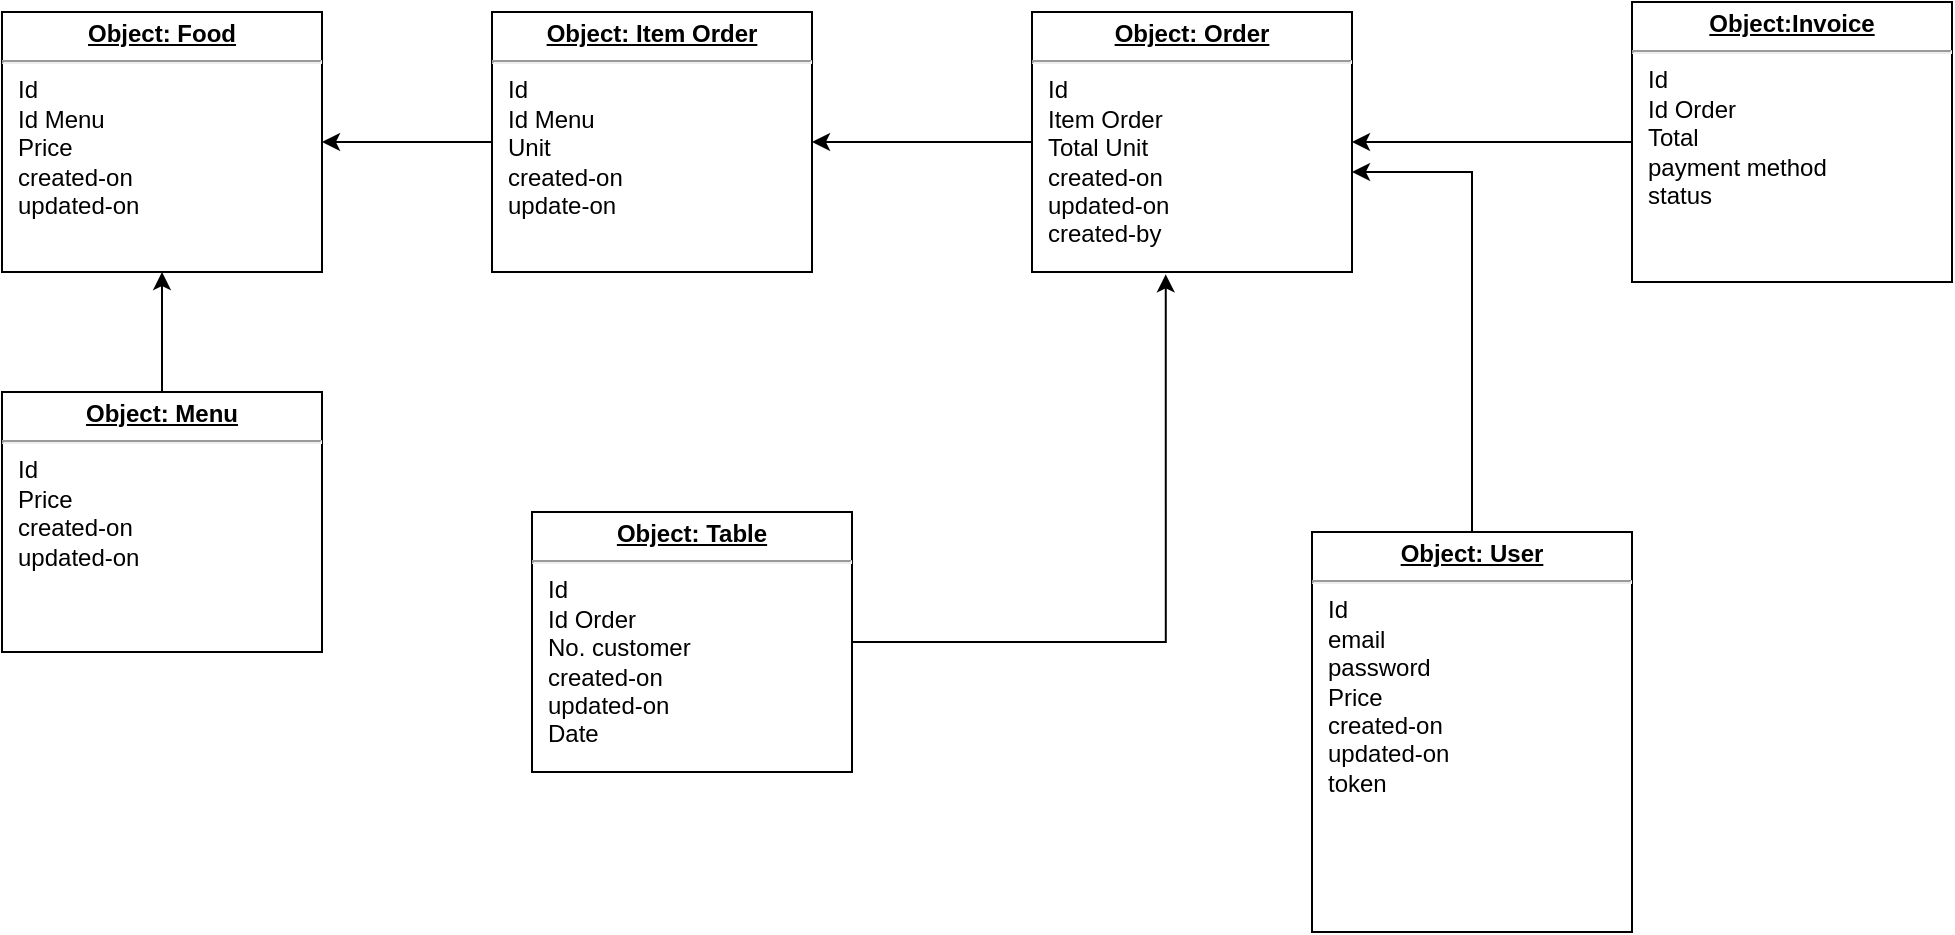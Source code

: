 <mxfile version="18.2.0" type="github">
  <diagram id="PrGJMtJIO_58kvEwNgsd" name="Page-1">
    <mxGraphModel dx="1138" dy="706" grid="1" gridSize="10" guides="1" tooltips="1" connect="1" arrows="1" fold="1" page="1" pageScale="1" pageWidth="850" pageHeight="1100" math="0" shadow="0">
      <root>
        <mxCell id="0" />
        <mxCell id="1" parent="0" />
        <mxCell id="ue5UHZWjUcVlfZC0Tfh5-57" value="&lt;p style=&quot;margin:0px;margin-top:4px;text-align:center;text-decoration:underline;&quot;&gt;&lt;b&gt;Object: Food&lt;/b&gt;&lt;/p&gt;&lt;hr&gt;&lt;p style=&quot;margin:0px;margin-left:8px;&quot;&gt;Id&lt;/p&gt;&lt;p style=&quot;margin:0px;margin-left:8px;&quot;&gt;Id Menu&lt;/p&gt;&lt;p style=&quot;margin:0px;margin-left:8px;&quot;&gt;Price&lt;/p&gt;&lt;p style=&quot;margin:0px;margin-left:8px;&quot;&gt;created-on&lt;/p&gt;&lt;p style=&quot;margin:0px;margin-left:8px;&quot;&gt;updated-on&lt;/p&gt;" style="verticalAlign=top;align=left;overflow=fill;fontSize=12;fontFamily=Helvetica;html=1;" vertex="1" parent="1">
          <mxGeometry x="265" y="120" width="160" height="130" as="geometry" />
        </mxCell>
        <mxCell id="ue5UHZWjUcVlfZC0Tfh5-59" style="edgeStyle=orthogonalEdgeStyle;rounded=0;orthogonalLoop=1;jettySize=auto;html=1;entryX=0.5;entryY=1;entryDx=0;entryDy=0;" edge="1" parent="1" source="ue5UHZWjUcVlfZC0Tfh5-58" target="ue5UHZWjUcVlfZC0Tfh5-57">
          <mxGeometry relative="1" as="geometry" />
        </mxCell>
        <mxCell id="ue5UHZWjUcVlfZC0Tfh5-58" value="&lt;p style=&quot;margin:0px;margin-top:4px;text-align:center;text-decoration:underline;&quot;&gt;&lt;b&gt;Object: Menu&lt;/b&gt;&lt;/p&gt;&lt;hr&gt;&lt;p style=&quot;margin:0px;margin-left:8px;&quot;&gt;Id&lt;/p&gt;&lt;p style=&quot;margin:0px;margin-left:8px;&quot;&gt;Price&lt;/p&gt;&lt;p style=&quot;margin:0px;margin-left:8px;&quot;&gt;created-on&lt;/p&gt;&lt;p style=&quot;margin:0px;margin-left:8px;&quot;&gt;updated-on&lt;/p&gt;" style="verticalAlign=top;align=left;overflow=fill;fontSize=12;fontFamily=Helvetica;html=1;" vertex="1" parent="1">
          <mxGeometry x="265" y="310" width="160" height="130" as="geometry" />
        </mxCell>
        <mxCell id="ue5UHZWjUcVlfZC0Tfh5-65" style="edgeStyle=orthogonalEdgeStyle;rounded=0;orthogonalLoop=1;jettySize=auto;html=1;" edge="1" parent="1" source="ue5UHZWjUcVlfZC0Tfh5-60" target="ue5UHZWjUcVlfZC0Tfh5-57">
          <mxGeometry relative="1" as="geometry" />
        </mxCell>
        <mxCell id="ue5UHZWjUcVlfZC0Tfh5-60" value="&lt;p style=&quot;margin:0px;margin-top:4px;text-align:center;text-decoration:underline;&quot;&gt;&lt;b&gt;Object: Item Order&lt;/b&gt;&lt;/p&gt;&lt;hr&gt;&lt;p style=&quot;margin:0px;margin-left:8px;&quot;&gt;Id&lt;/p&gt;&lt;p style=&quot;margin:0px;margin-left:8px;&quot;&gt;Id Menu&lt;/p&gt;&lt;p style=&quot;margin:0px;margin-left:8px;&quot;&gt;Unit&lt;/p&gt;&lt;p style=&quot;margin:0px;margin-left:8px;&quot;&gt;created-on&lt;/p&gt;&lt;p style=&quot;margin:0px;margin-left:8px;&quot;&gt;update-on&lt;/p&gt;" style="verticalAlign=top;align=left;overflow=fill;fontSize=12;fontFamily=Helvetica;html=1;" vertex="1" parent="1">
          <mxGeometry x="510" y="120" width="160" height="130" as="geometry" />
        </mxCell>
        <mxCell id="ue5UHZWjUcVlfZC0Tfh5-66" style="edgeStyle=orthogonalEdgeStyle;rounded=0;orthogonalLoop=1;jettySize=auto;html=1;" edge="1" parent="1" source="ue5UHZWjUcVlfZC0Tfh5-61" target="ue5UHZWjUcVlfZC0Tfh5-60">
          <mxGeometry relative="1" as="geometry" />
        </mxCell>
        <mxCell id="ue5UHZWjUcVlfZC0Tfh5-61" value="&lt;p style=&quot;margin:0px;margin-top:4px;text-align:center;text-decoration:underline;&quot;&gt;&lt;b&gt;Object: Order&lt;/b&gt;&lt;/p&gt;&lt;hr&gt;&lt;p style=&quot;margin:0px;margin-left:8px;&quot;&gt;Id&lt;/p&gt;&lt;p style=&quot;margin:0px;margin-left:8px;&quot;&gt;Item Order&lt;/p&gt;&lt;p style=&quot;margin:0px;margin-left:8px;&quot;&gt;Total Unit&lt;/p&gt;&lt;p style=&quot;margin:0px;margin-left:8px;&quot;&gt;created-on&lt;/p&gt;&lt;p style=&quot;margin:0px;margin-left:8px;&quot;&gt;updated-on&lt;/p&gt;&lt;p style=&quot;margin:0px;margin-left:8px;&quot;&gt;created-by&lt;/p&gt;" style="verticalAlign=top;align=left;overflow=fill;fontSize=12;fontFamily=Helvetica;html=1;" vertex="1" parent="1">
          <mxGeometry x="780" y="120" width="160" height="130" as="geometry" />
        </mxCell>
        <mxCell id="ue5UHZWjUcVlfZC0Tfh5-68" style="edgeStyle=orthogonalEdgeStyle;rounded=0;orthogonalLoop=1;jettySize=auto;html=1;entryX=0.418;entryY=1.009;entryDx=0;entryDy=0;entryPerimeter=0;" edge="1" parent="1" source="ue5UHZWjUcVlfZC0Tfh5-62" target="ue5UHZWjUcVlfZC0Tfh5-61">
          <mxGeometry relative="1" as="geometry" />
        </mxCell>
        <mxCell id="ue5UHZWjUcVlfZC0Tfh5-62" value="&lt;p style=&quot;margin:0px;margin-top:4px;text-align:center;text-decoration:underline;&quot;&gt;&lt;b&gt;Object: Table&lt;/b&gt;&lt;/p&gt;&lt;hr&gt;&lt;p style=&quot;margin:0px;margin-left:8px;&quot;&gt;Id&lt;/p&gt;&lt;p style=&quot;margin:0px;margin-left:8px;&quot;&gt;Id Order&lt;/p&gt;&lt;p style=&quot;margin:0px;margin-left:8px;&quot;&gt;No. customer&lt;/p&gt;&lt;p style=&quot;margin:0px;margin-left:8px;&quot;&gt;created-on&lt;/p&gt;&lt;p style=&quot;margin:0px;margin-left:8px;&quot;&gt;updated-on&lt;/p&gt;&lt;p style=&quot;margin:0px;margin-left:8px;&quot;&gt;Date&lt;/p&gt;" style="verticalAlign=top;align=left;overflow=fill;fontSize=12;fontFamily=Helvetica;html=1;" vertex="1" parent="1">
          <mxGeometry x="530" y="370" width="160" height="130" as="geometry" />
        </mxCell>
        <mxCell id="ue5UHZWjUcVlfZC0Tfh5-67" style="edgeStyle=orthogonalEdgeStyle;rounded=0;orthogonalLoop=1;jettySize=auto;html=1;entryX=1;entryY=0.615;entryDx=0;entryDy=0;entryPerimeter=0;" edge="1" parent="1" source="ue5UHZWjUcVlfZC0Tfh5-63" target="ue5UHZWjUcVlfZC0Tfh5-61">
          <mxGeometry relative="1" as="geometry" />
        </mxCell>
        <mxCell id="ue5UHZWjUcVlfZC0Tfh5-63" value="&lt;p style=&quot;margin:0px;margin-top:4px;text-align:center;text-decoration:underline;&quot;&gt;&lt;b&gt;Object: User&lt;/b&gt;&lt;/p&gt;&lt;hr&gt;&lt;p style=&quot;margin:0px;margin-left:8px;&quot;&gt;Id&lt;/p&gt;&lt;p style=&quot;margin:0px;margin-left:8px;&quot;&gt;email&lt;/p&gt;&lt;p style=&quot;margin:0px;margin-left:8px;&quot;&gt;password&lt;/p&gt;&lt;p style=&quot;margin:0px;margin-left:8px;&quot;&gt;Price&lt;/p&gt;&lt;p style=&quot;margin:0px;margin-left:8px;&quot;&gt;created-on&lt;/p&gt;&lt;p style=&quot;margin:0px;margin-left:8px;&quot;&gt;updated-on&lt;/p&gt;&lt;p style=&quot;margin:0px;margin-left:8px;&quot;&gt;token&lt;/p&gt;" style="verticalAlign=top;align=left;overflow=fill;fontSize=12;fontFamily=Helvetica;html=1;" vertex="1" parent="1">
          <mxGeometry x="920" y="380" width="160" height="200" as="geometry" />
        </mxCell>
        <mxCell id="ue5UHZWjUcVlfZC0Tfh5-70" style="edgeStyle=orthogonalEdgeStyle;rounded=0;orthogonalLoop=1;jettySize=auto;html=1;entryX=1;entryY=0.5;entryDx=0;entryDy=0;" edge="1" parent="1" source="ue5UHZWjUcVlfZC0Tfh5-69" target="ue5UHZWjUcVlfZC0Tfh5-61">
          <mxGeometry relative="1" as="geometry" />
        </mxCell>
        <mxCell id="ue5UHZWjUcVlfZC0Tfh5-69" value="&lt;p style=&quot;margin:0px;margin-top:4px;text-align:center;text-decoration:underline;&quot;&gt;&lt;b&gt;Object:Invoice&lt;/b&gt;&lt;/p&gt;&lt;hr&gt;&lt;p style=&quot;margin:0px;margin-left:8px;&quot;&gt;Id&lt;/p&gt;&lt;p style=&quot;margin:0px;margin-left:8px;&quot;&gt;Id Order&lt;/p&gt;&lt;p style=&quot;margin:0px;margin-left:8px;&quot;&gt;Total&lt;/p&gt;&lt;p style=&quot;margin:0px;margin-left:8px;&quot;&gt;payment method&lt;/p&gt;&lt;p style=&quot;margin:0px;margin-left:8px;&quot;&gt;status&lt;/p&gt;" style="verticalAlign=top;align=left;overflow=fill;fontSize=12;fontFamily=Helvetica;html=1;" vertex="1" parent="1">
          <mxGeometry x="1080" y="115" width="160" height="140" as="geometry" />
        </mxCell>
      </root>
    </mxGraphModel>
  </diagram>
</mxfile>
